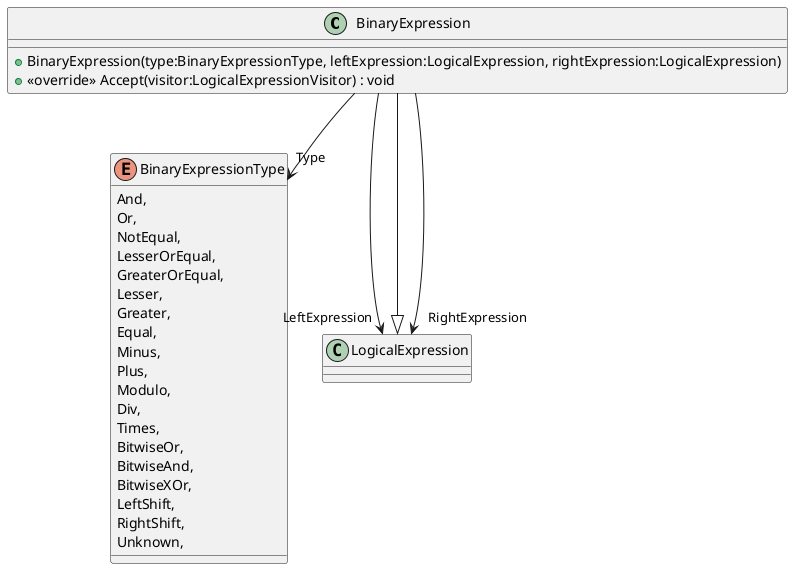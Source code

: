 @startuml
class BinaryExpression {
    + BinaryExpression(type:BinaryExpressionType, leftExpression:LogicalExpression, rightExpression:LogicalExpression)
    + <<override>> Accept(visitor:LogicalExpressionVisitor) : void
}
enum BinaryExpressionType {
    And,
    Or,
    NotEqual,
    LesserOrEqual,
    GreaterOrEqual,
    Lesser,
    Greater,
    Equal,
    Minus,
    Plus,
    Modulo,
    Div,
    Times,
    BitwiseOr,
    BitwiseAnd,
    BitwiseXOr,
    LeftShift,
    RightShift,
    Unknown,
}
LogicalExpression <|-- BinaryExpression
BinaryExpression --> "LeftExpression" LogicalExpression
BinaryExpression --> "RightExpression" LogicalExpression
BinaryExpression --> "Type" BinaryExpressionType
@enduml

